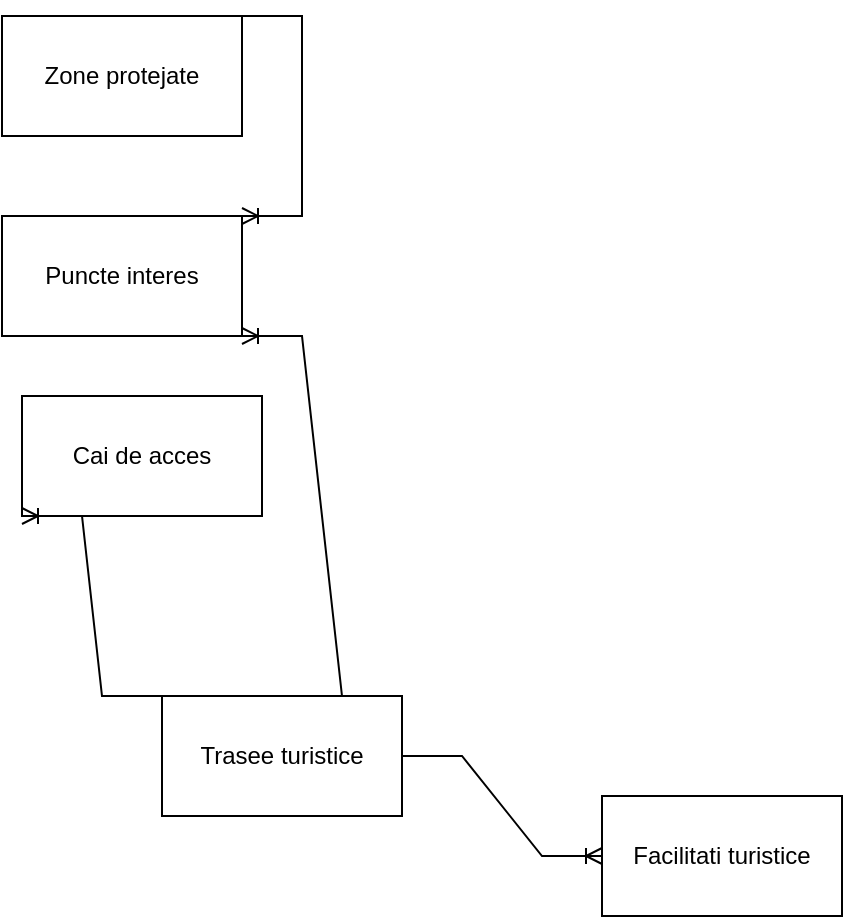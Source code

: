 <mxfile version="22.0.3" type="device">
  <diagram name="Pagina-1" id="roAnTeUhXp8pRatpKY-_">
    <mxGraphModel dx="1104" dy="1685" grid="1" gridSize="10" guides="1" tooltips="1" connect="1" arrows="1" fold="1" page="1" pageScale="1" pageWidth="827" pageHeight="1169" math="0" shadow="0">
      <root>
        <mxCell id="0" />
        <mxCell id="1" parent="0" />
        <mxCell id="Tia9OGl4X41H1kTfzJGt-1" value="Zone protejate" style="rounded=0;whiteSpace=wrap;html=1;" parent="1" vertex="1">
          <mxGeometry x="100" y="-80" width="120" height="60" as="geometry" />
        </mxCell>
        <mxCell id="Tia9OGl4X41H1kTfzJGt-2" value="Cai de acces" style="rounded=0;whiteSpace=wrap;html=1;" parent="1" vertex="1">
          <mxGeometry x="110" y="110" width="120" height="60" as="geometry" />
        </mxCell>
        <mxCell id="Tia9OGl4X41H1kTfzJGt-3" value="Puncte interes" style="rounded=0;whiteSpace=wrap;html=1;" parent="1" vertex="1">
          <mxGeometry x="100" y="20" width="120" height="60" as="geometry" />
        </mxCell>
        <mxCell id="Tia9OGl4X41H1kTfzJGt-4" value="Trasee turistice" style="rounded=0;whiteSpace=wrap;html=1;" parent="1" vertex="1">
          <mxGeometry x="180" y="260" width="120" height="60" as="geometry" />
        </mxCell>
        <mxCell id="Tia9OGl4X41H1kTfzJGt-5" value="Facilitati turistice" style="rounded=0;whiteSpace=wrap;html=1;" parent="1" vertex="1">
          <mxGeometry x="400" y="310" width="120" height="60" as="geometry" />
        </mxCell>
        <mxCell id="Tia9OGl4X41H1kTfzJGt-7" value="" style="edgeStyle=entityRelationEdgeStyle;fontSize=12;html=1;endArrow=ERoneToMany;rounded=0;entryX=1;entryY=0;entryDx=0;entryDy=0;exitX=1;exitY=0;exitDx=0;exitDy=0;" parent="1" source="Tia9OGl4X41H1kTfzJGt-1" target="Tia9OGl4X41H1kTfzJGt-3" edge="1">
          <mxGeometry width="100" height="100" relative="1" as="geometry">
            <mxPoint x="300" y="260" as="sourcePoint" />
            <mxPoint x="400" y="160" as="targetPoint" />
          </mxGeometry>
        </mxCell>
        <mxCell id="Tia9OGl4X41H1kTfzJGt-8" value="" style="edgeStyle=entityRelationEdgeStyle;fontSize=12;html=1;endArrow=ERoneToMany;rounded=0;entryX=0;entryY=1;entryDx=0;entryDy=0;exitX=0;exitY=0;exitDx=0;exitDy=0;" parent="1" source="Tia9OGl4X41H1kTfzJGt-4" target="Tia9OGl4X41H1kTfzJGt-2" edge="1">
          <mxGeometry width="100" height="100" relative="1" as="geometry">
            <mxPoint x="70" y="250" as="sourcePoint" />
            <mxPoint x="70" y="170" as="targetPoint" />
            <Array as="points">
              <mxPoint x="120" y="230" />
            </Array>
          </mxGeometry>
        </mxCell>
        <mxCell id="Tia9OGl4X41H1kTfzJGt-9" value="" style="edgeStyle=entityRelationEdgeStyle;fontSize=12;html=1;endArrow=ERoneToMany;rounded=0;entryX=0;entryY=0.5;entryDx=0;entryDy=0;exitX=1;exitY=0.5;exitDx=0;exitDy=0;" parent="1" source="Tia9OGl4X41H1kTfzJGt-4" target="Tia9OGl4X41H1kTfzJGt-5" edge="1">
          <mxGeometry width="100" height="100" relative="1" as="geometry">
            <mxPoint x="230" y="250" as="sourcePoint" />
            <mxPoint x="400" y="210" as="targetPoint" />
          </mxGeometry>
        </mxCell>
        <mxCell id="cxfNUdtjXlV29bgN2fLc-2" value="" style="edgeStyle=entityRelationEdgeStyle;fontSize=12;html=1;endArrow=ERoneToMany;rounded=0;entryX=1;entryY=1;entryDx=0;entryDy=0;exitX=1;exitY=0;exitDx=0;exitDy=0;" edge="1" parent="1" source="Tia9OGl4X41H1kTfzJGt-4" target="Tia9OGl4X41H1kTfzJGt-3">
          <mxGeometry width="100" height="100" relative="1" as="geometry">
            <mxPoint x="360" y="220" as="sourcePoint" />
            <mxPoint x="460" y="120" as="targetPoint" />
          </mxGeometry>
        </mxCell>
      </root>
    </mxGraphModel>
  </diagram>
</mxfile>
